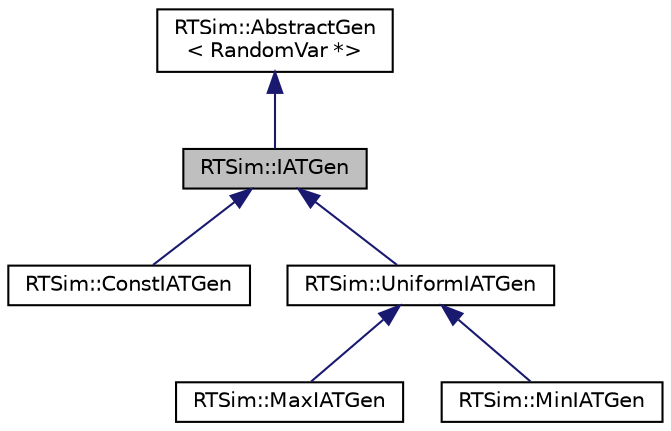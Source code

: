 digraph "RTSim::IATGen"
{
  edge [fontname="Helvetica",fontsize="10",labelfontname="Helvetica",labelfontsize="10"];
  node [fontname="Helvetica",fontsize="10",shape=record];
  Node0 [label="RTSim::IATGen",height=0.2,width=0.4,color="black", fillcolor="grey75", style="filled", fontcolor="black"];
  Node1 -> Node0 [dir="back",color="midnightblue",fontsize="10",style="solid",fontname="Helvetica"];
  Node1 [label="RTSim::AbstractGen\l\< RandomVar *\>",height=0.2,width=0.4,color="black", fillcolor="white", style="filled",URL="$classRTSim_1_1AbstractGen.html"];
  Node0 -> Node2 [dir="back",color="midnightblue",fontsize="10",style="solid",fontname="Helvetica"];
  Node2 [label="RTSim::ConstIATGen",height=0.2,width=0.4,color="black", fillcolor="white", style="filled",URL="$classRTSim_1_1ConstIATGen.html"];
  Node0 -> Node3 [dir="back",color="midnightblue",fontsize="10",style="solid",fontname="Helvetica"];
  Node3 [label="RTSim::UniformIATGen",height=0.2,width=0.4,color="black", fillcolor="white", style="filled",URL="$classRTSim_1_1UniformIATGen.html"];
  Node3 -> Node4 [dir="back",color="midnightblue",fontsize="10",style="solid",fontname="Helvetica"];
  Node4 [label="RTSim::MaxIATGen",height=0.2,width=0.4,color="black", fillcolor="white", style="filled",URL="$classRTSim_1_1MaxIATGen.html"];
  Node3 -> Node5 [dir="back",color="midnightblue",fontsize="10",style="solid",fontname="Helvetica"];
  Node5 [label="RTSim::MinIATGen",height=0.2,width=0.4,color="black", fillcolor="white", style="filled",URL="$classRTSim_1_1MinIATGen.html"];
}
